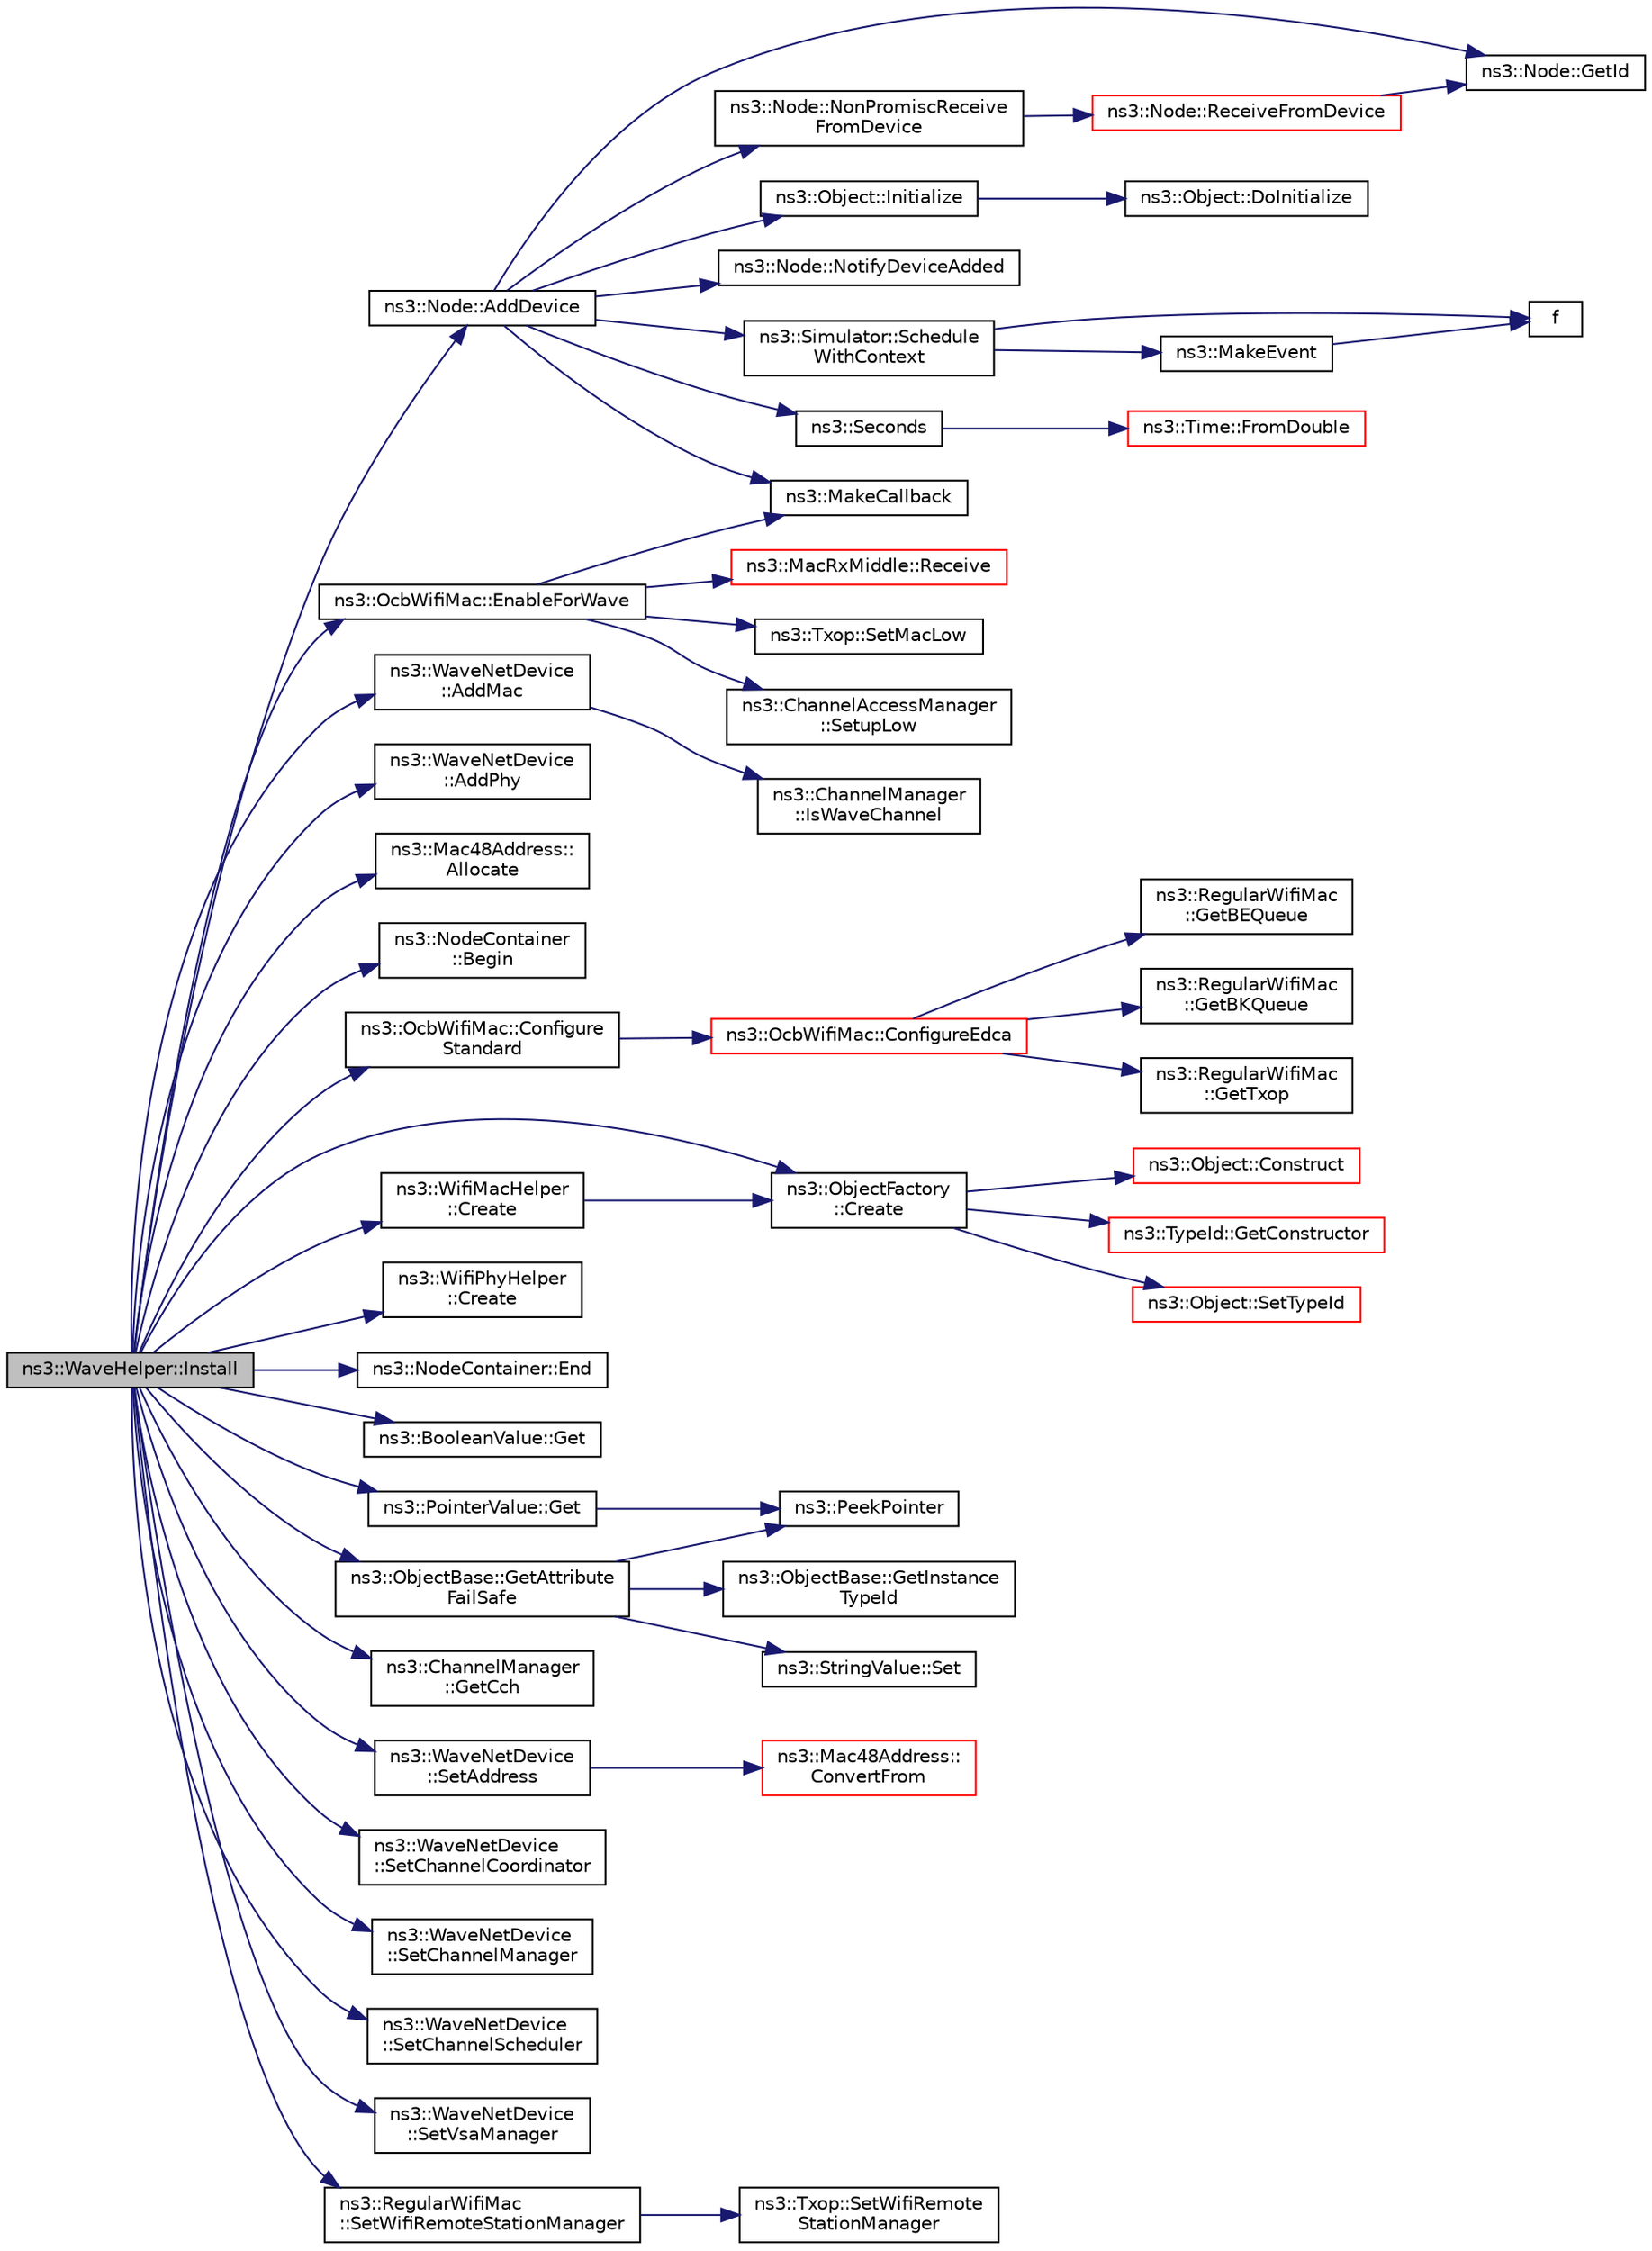 digraph "ns3::WaveHelper::Install"
{
 // LATEX_PDF_SIZE
  edge [fontname="Helvetica",fontsize="10",labelfontname="Helvetica",labelfontsize="10"];
  node [fontname="Helvetica",fontsize="10",shape=record];
  rankdir="LR";
  Node1 [label="ns3::WaveHelper::Install",height=0.2,width=0.4,color="black", fillcolor="grey75", style="filled", fontcolor="black",tooltip=" "];
  Node1 -> Node2 [color="midnightblue",fontsize="10",style="solid",fontname="Helvetica"];
  Node2 [label="ns3::Node::AddDevice",height=0.2,width=0.4,color="black", fillcolor="white", style="filled",URL="$classns3_1_1_node.html#a42ff83ee1d5d1649c770d3f5b62375de",tooltip="Associate a NetDevice to this node."];
  Node2 -> Node3 [color="midnightblue",fontsize="10",style="solid",fontname="Helvetica"];
  Node3 [label="ns3::Node::GetId",height=0.2,width=0.4,color="black", fillcolor="white", style="filled",URL="$classns3_1_1_node.html#a2ed8663077afcb8db519296b0ada6355",tooltip=" "];
  Node2 -> Node4 [color="midnightblue",fontsize="10",style="solid",fontname="Helvetica"];
  Node4 [label="ns3::Object::Initialize",height=0.2,width=0.4,color="black", fillcolor="white", style="filled",URL="$classns3_1_1_object.html#af4411cb29971772fcd09203474a95078",tooltip="Invoke DoInitialize on all Objects aggregated to this one."];
  Node4 -> Node5 [color="midnightblue",fontsize="10",style="solid",fontname="Helvetica"];
  Node5 [label="ns3::Object::DoInitialize",height=0.2,width=0.4,color="black", fillcolor="white", style="filled",URL="$classns3_1_1_object.html#af8482a521433409fb5c7f749398c9dbe",tooltip="Initialize() implementation."];
  Node2 -> Node6 [color="midnightblue",fontsize="10",style="solid",fontname="Helvetica"];
  Node6 [label="ns3::MakeCallback",height=0.2,width=0.4,color="black", fillcolor="white", style="filled",URL="$namespacens3.html#af1dde3c04374147fca0cfe3b0766d664",tooltip="Build Callbacks for class method members which take varying numbers of arguments and potentially retu..."];
  Node2 -> Node7 [color="midnightblue",fontsize="10",style="solid",fontname="Helvetica"];
  Node7 [label="ns3::Node::NonPromiscReceive\lFromDevice",height=0.2,width=0.4,color="black", fillcolor="white", style="filled",URL="$classns3_1_1_node.html#a72ebf5bdc911879511f1e249d471f7e5",tooltip="Receive a packet from a device in non-promiscuous mode."];
  Node7 -> Node8 [color="midnightblue",fontsize="10",style="solid",fontname="Helvetica"];
  Node8 [label="ns3::Node::ReceiveFromDevice",height=0.2,width=0.4,color="red", fillcolor="white", style="filled",URL="$classns3_1_1_node.html#a6cbe61c071c85bb3ba5d4843132cd119",tooltip="Receive a packet from a device."];
  Node8 -> Node3 [color="midnightblue",fontsize="10",style="solid",fontname="Helvetica"];
  Node2 -> Node60 [color="midnightblue",fontsize="10",style="solid",fontname="Helvetica"];
  Node60 [label="ns3::Node::NotifyDeviceAdded",height=0.2,width=0.4,color="black", fillcolor="white", style="filled",URL="$classns3_1_1_node.html#ae85e535c650941f4f8ca6845a9f61e42",tooltip="Notifies all the DeviceAdditionListener about the new device added."];
  Node2 -> Node61 [color="midnightblue",fontsize="10",style="solid",fontname="Helvetica"];
  Node61 [label="ns3::Simulator::Schedule\lWithContext",height=0.2,width=0.4,color="black", fillcolor="white", style="filled",URL="$classns3_1_1_simulator.html#a6801feda0ccf0595cb48d1e962cd40a1",tooltip="Schedule an event with the given context."];
  Node61 -> Node62 [color="midnightblue",fontsize="10",style="solid",fontname="Helvetica"];
  Node62 [label="f",height=0.2,width=0.4,color="black", fillcolor="white", style="filled",URL="$80211b_8c.html#ae7ffc1a8f84fa47a0812b2f2b9627132",tooltip=" "];
  Node61 -> Node63 [color="midnightblue",fontsize="10",style="solid",fontname="Helvetica"];
  Node63 [label="ns3::MakeEvent",height=0.2,width=0.4,color="black", fillcolor="white", style="filled",URL="$group__makeeventfnptr.html#ga289a28a2497c18a9bd299e5e2014094b",tooltip="Make an EventImpl from a function pointer taking varying numbers of arguments."];
  Node63 -> Node62 [color="midnightblue",fontsize="10",style="solid",fontname="Helvetica"];
  Node2 -> Node64 [color="midnightblue",fontsize="10",style="solid",fontname="Helvetica"];
  Node64 [label="ns3::Seconds",height=0.2,width=0.4,color="black", fillcolor="white", style="filled",URL="$group__timecivil.html#ga33c34b816f8ff6628e33d5c8e9713b9e",tooltip="Construct a Time in the indicated unit."];
  Node64 -> Node65 [color="midnightblue",fontsize="10",style="solid",fontname="Helvetica"];
  Node65 [label="ns3::Time::FromDouble",height=0.2,width=0.4,color="red", fillcolor="white", style="filled",URL="$classns3_1_1_time.html#a60e845f4a74e62495b86356afe604cb4",tooltip="Create a Time equal to value in unit unit."];
  Node1 -> Node70 [color="midnightblue",fontsize="10",style="solid",fontname="Helvetica"];
  Node70 [label="ns3::WaveNetDevice\l::AddMac",height=0.2,width=0.4,color="black", fillcolor="white", style="filled",URL="$classns3_1_1_wave_net_device.html#a1c2c9c7feb2a647396934f2b538afd1b",tooltip=" "];
  Node70 -> Node71 [color="midnightblue",fontsize="10",style="solid",fontname="Helvetica"];
  Node71 [label="ns3::ChannelManager\l::IsWaveChannel",height=0.2,width=0.4,color="black", fillcolor="white", style="filled",URL="$classns3_1_1_channel_manager.html#ae06978b638275c7a37ba6505e2104f92",tooltip=" "];
  Node1 -> Node72 [color="midnightblue",fontsize="10",style="solid",fontname="Helvetica"];
  Node72 [label="ns3::WaveNetDevice\l::AddPhy",height=0.2,width=0.4,color="black", fillcolor="white", style="filled",URL="$classns3_1_1_wave_net_device.html#a067a76c0ee75baca3d269038645780da",tooltip=" "];
  Node1 -> Node73 [color="midnightblue",fontsize="10",style="solid",fontname="Helvetica"];
  Node73 [label="ns3::Mac48Address::\lAllocate",height=0.2,width=0.4,color="black", fillcolor="white", style="filled",URL="$classns3_1_1_mac48_address.html#a203b53c035649c0d4881fa1115aa2cdb",tooltip="Allocate a new Mac48Address."];
  Node1 -> Node74 [color="midnightblue",fontsize="10",style="solid",fontname="Helvetica"];
  Node74 [label="ns3::NodeContainer\l::Begin",height=0.2,width=0.4,color="black", fillcolor="white", style="filled",URL="$classns3_1_1_node_container.html#a2bfe1f50688c96e0888b1907e1e2f324",tooltip="Get an iterator which refers to the first Node in the container."];
  Node1 -> Node75 [color="midnightblue",fontsize="10",style="solid",fontname="Helvetica"];
  Node75 [label="ns3::OcbWifiMac::Configure\lStandard",height=0.2,width=0.4,color="black", fillcolor="white", style="filled",URL="$classns3_1_1_ocb_wifi_mac.html#af21336a3b77cc623fdc2b5b703b63dab",tooltip=" "];
  Node75 -> Node76 [color="midnightblue",fontsize="10",style="solid",fontname="Helvetica"];
  Node76 [label="ns3::OcbWifiMac::ConfigureEdca",height=0.2,width=0.4,color="red", fillcolor="white", style="filled",URL="$classns3_1_1_ocb_wifi_mac.html#ac22b6919845bacc7bef4cf6426e95bbd",tooltip=" "];
  Node76 -> Node77 [color="midnightblue",fontsize="10",style="solid",fontname="Helvetica"];
  Node77 [label="ns3::RegularWifiMac\l::GetBEQueue",height=0.2,width=0.4,color="black", fillcolor="white", style="filled",URL="$classns3_1_1_regular_wifi_mac.html#a332d11fec14acefd309b42283fa58c3c",tooltip="Accessor for the AC_BE channel access function."];
  Node76 -> Node78 [color="midnightblue",fontsize="10",style="solid",fontname="Helvetica"];
  Node78 [label="ns3::RegularWifiMac\l::GetBKQueue",height=0.2,width=0.4,color="black", fillcolor="white", style="filled",URL="$classns3_1_1_regular_wifi_mac.html#a54315bf664541f02a2da1b5bb6988c2c",tooltip="Accessor for the AC_BK channel access function."];
  Node76 -> Node79 [color="midnightblue",fontsize="10",style="solid",fontname="Helvetica"];
  Node79 [label="ns3::RegularWifiMac\l::GetTxop",height=0.2,width=0.4,color="black", fillcolor="white", style="filled",URL="$classns3_1_1_regular_wifi_mac.html#a52a3b32f8bb0f861da974315d0ca573a",tooltip="Accessor for the DCF object."];
  Node1 -> Node87 [color="midnightblue",fontsize="10",style="solid",fontname="Helvetica"];
  Node87 [label="ns3::WifiMacHelper\l::Create",height=0.2,width=0.4,color="black", fillcolor="white", style="filled",URL="$classns3_1_1_wifi_mac_helper.html#a66354d7a3bdbaf1c785a32647dabc1f2",tooltip=" "];
  Node87 -> Node12 [color="midnightblue",fontsize="10",style="solid",fontname="Helvetica"];
  Node12 [label="ns3::ObjectFactory\l::Create",height=0.2,width=0.4,color="black", fillcolor="white", style="filled",URL="$classns3_1_1_object_factory.html#a52eda277f4aaab54266134ba48102ad7",tooltip="Create an Object instance of the configured TypeId."];
  Node12 -> Node13 [color="midnightblue",fontsize="10",style="solid",fontname="Helvetica"];
  Node13 [label="ns3::Object::Construct",height=0.2,width=0.4,color="red", fillcolor="white", style="filled",URL="$classns3_1_1_object.html#a636e8411dc5228771f45c9b805d348fa",tooltip="Initialize all member variables registered as Attributes of this TypeId."];
  Node12 -> Node37 [color="midnightblue",fontsize="10",style="solid",fontname="Helvetica"];
  Node37 [label="ns3::TypeId::GetConstructor",height=0.2,width=0.4,color="red", fillcolor="white", style="filled",URL="$classns3_1_1_type_id.html#a66b2628edf921fc88945ec8a8f3a1683",tooltip="Get the constructor callback."];
  Node12 -> Node39 [color="midnightblue",fontsize="10",style="solid",fontname="Helvetica"];
  Node39 [label="ns3::Object::SetTypeId",height=0.2,width=0.4,color="red", fillcolor="white", style="filled",URL="$classns3_1_1_object.html#a19b1ebd8ec8fe404845e665880a6c5ad",tooltip="Set the TypeId of this Object."];
  Node1 -> Node88 [color="midnightblue",fontsize="10",style="solid",fontname="Helvetica"];
  Node88 [label="ns3::WifiPhyHelper\l::Create",height=0.2,width=0.4,color="black", fillcolor="white", style="filled",URL="$classns3_1_1_wifi_phy_helper.html#a0f7f4ce41ebe74cbba4f89bc9a9fec8e",tooltip=" "];
  Node1 -> Node12 [color="midnightblue",fontsize="10",style="solid",fontname="Helvetica"];
  Node1 -> Node89 [color="midnightblue",fontsize="10",style="solid",fontname="Helvetica"];
  Node89 [label="ns3::OcbWifiMac::EnableForWave",height=0.2,width=0.4,color="black", fillcolor="white", style="filled",URL="$classns3_1_1_ocb_wifi_mac.html#a7da6015f1bb04ffbb0974f9c94ccf988",tooltip=" "];
  Node89 -> Node6 [color="midnightblue",fontsize="10",style="solid",fontname="Helvetica"];
  Node89 -> Node90 [color="midnightblue",fontsize="10",style="solid",fontname="Helvetica"];
  Node90 [label="ns3::MacRxMiddle::Receive",height=0.2,width=0.4,color="red", fillcolor="white", style="filled",URL="$classns3_1_1_mac_rx_middle.html#a816ef69ee0b13d326f3f10d4cf3f6603",tooltip="Receive a packet."];
  Node89 -> Node163 [color="midnightblue",fontsize="10",style="solid",fontname="Helvetica"];
  Node163 [label="ns3::Txop::SetMacLow",height=0.2,width=0.4,color="black", fillcolor="white", style="filled",URL="$classns3_1_1_txop.html#ad0d6f0b23a1fd49fe4bbc18b56b51449",tooltip="Set MacLow associated with this Txop."];
  Node89 -> Node164 [color="midnightblue",fontsize="10",style="solid",fontname="Helvetica"];
  Node164 [label="ns3::ChannelAccessManager\l::SetupLow",height=0.2,width=0.4,color="black", fillcolor="white", style="filled",URL="$classns3_1_1_channel_access_manager.html#a10e852440d4131a899b910aff0be32c5",tooltip="Set up listener for MacLow events."];
  Node1 -> Node165 [color="midnightblue",fontsize="10",style="solid",fontname="Helvetica"];
  Node165 [label="ns3::NodeContainer::End",height=0.2,width=0.4,color="black", fillcolor="white", style="filled",URL="$classns3_1_1_node_container.html#a4904853b5d3e86f622a2ef8b4e959e08",tooltip="Get an iterator which indicates past-the-last Node in the container."];
  Node1 -> Node166 [color="midnightblue",fontsize="10",style="solid",fontname="Helvetica"];
  Node166 [label="ns3::BooleanValue::Get",height=0.2,width=0.4,color="black", fillcolor="white", style="filled",URL="$classns3_1_1_boolean_value.html#a9a4461490f9b71d99b07bb73993f0f00",tooltip=" "];
  Node1 -> Node167 [color="midnightblue",fontsize="10",style="solid",fontname="Helvetica"];
  Node167 [label="ns3::PointerValue::Get",height=0.2,width=0.4,color="black", fillcolor="white", style="filled",URL="$classns3_1_1_pointer_value.html#a13334c3a4ada0f439bdad5190a0994c7",tooltip=" "];
  Node167 -> Node159 [color="midnightblue",fontsize="10",style="solid",fontname="Helvetica"];
  Node159 [label="ns3::PeekPointer",height=0.2,width=0.4,color="black", fillcolor="white", style="filled",URL="$namespacens3.html#af2a7557fe9afdd98d8f6f8f6e412cf5a",tooltip=" "];
  Node1 -> Node168 [color="midnightblue",fontsize="10",style="solid",fontname="Helvetica"];
  Node168 [label="ns3::ObjectBase::GetAttribute\lFailSafe",height=0.2,width=0.4,color="black", fillcolor="white", style="filled",URL="$classns3_1_1_object_base.html#a79b981cfd59c1fa1ae62854b975f0a06",tooltip="Get the value of an attribute without raising erros."];
  Node168 -> Node25 [color="midnightblue",fontsize="10",style="solid",fontname="Helvetica"];
  Node25 [label="ns3::ObjectBase::GetInstance\lTypeId",height=0.2,width=0.4,color="black", fillcolor="white", style="filled",URL="$classns3_1_1_object_base.html#abe5b43a6f5b99a92a4c3122db31f06fb",tooltip="Get the most derived TypeId for this Object."];
  Node168 -> Node159 [color="midnightblue",fontsize="10",style="solid",fontname="Helvetica"];
  Node168 -> Node51 [color="midnightblue",fontsize="10",style="solid",fontname="Helvetica"];
  Node51 [label="ns3::StringValue::Set",height=0.2,width=0.4,color="black", fillcolor="white", style="filled",URL="$classns3_1_1_string_value.html#a17693012c6f2c52875e0d631fbf40155",tooltip="Set the value."];
  Node1 -> Node169 [color="midnightblue",fontsize="10",style="solid",fontname="Helvetica"];
  Node169 [label="ns3::ChannelManager\l::GetCch",height=0.2,width=0.4,color="black", fillcolor="white", style="filled",URL="$classns3_1_1_channel_manager.html#adbf5775f7d647b14c14fdcdbb00f67d0",tooltip=" "];
  Node1 -> Node170 [color="midnightblue",fontsize="10",style="solid",fontname="Helvetica"];
  Node170 [label="ns3::WaveNetDevice\l::SetAddress",height=0.2,width=0.4,color="black", fillcolor="white", style="filled",URL="$classns3_1_1_wave_net_device.html#af398bddb4768c86bdd1cb37ca1963eca",tooltip="Set the address of this interface."];
  Node170 -> Node171 [color="midnightblue",fontsize="10",style="solid",fontname="Helvetica"];
  Node171 [label="ns3::Mac48Address::\lConvertFrom",height=0.2,width=0.4,color="red", fillcolor="white", style="filled",URL="$classns3_1_1_mac48_address.html#a911ce13603a9ef837545a032b6523ae4",tooltip=" "];
  Node1 -> Node174 [color="midnightblue",fontsize="10",style="solid",fontname="Helvetica"];
  Node174 [label="ns3::WaveNetDevice\l::SetChannelCoordinator",height=0.2,width=0.4,color="black", fillcolor="white", style="filled",URL="$classns3_1_1_wave_net_device.html#a0bd0431f70e5ea68ae818650b6ff06d8",tooltip=" "];
  Node1 -> Node175 [color="midnightblue",fontsize="10",style="solid",fontname="Helvetica"];
  Node175 [label="ns3::WaveNetDevice\l::SetChannelManager",height=0.2,width=0.4,color="black", fillcolor="white", style="filled",URL="$classns3_1_1_wave_net_device.html#acc72aa6c137e1c78c6e5bc3c19973ef4",tooltip=" "];
  Node1 -> Node176 [color="midnightblue",fontsize="10",style="solid",fontname="Helvetica"];
  Node176 [label="ns3::WaveNetDevice\l::SetChannelScheduler",height=0.2,width=0.4,color="black", fillcolor="white", style="filled",URL="$classns3_1_1_wave_net_device.html#a3aa4f3edcb781fca5306e817315cd31b",tooltip=" "];
  Node1 -> Node177 [color="midnightblue",fontsize="10",style="solid",fontname="Helvetica"];
  Node177 [label="ns3::WaveNetDevice\l::SetVsaManager",height=0.2,width=0.4,color="black", fillcolor="white", style="filled",URL="$classns3_1_1_wave_net_device.html#a67b70adf83f3029059e45b8f99901b9d",tooltip=" "];
  Node1 -> Node178 [color="midnightblue",fontsize="10",style="solid",fontname="Helvetica"];
  Node178 [label="ns3::RegularWifiMac\l::SetWifiRemoteStationManager",height=0.2,width=0.4,color="black", fillcolor="white", style="filled",URL="$classns3_1_1_regular_wifi_mac.html#a2519a6cbda45d3fd449d41c5f889d42b",tooltip=" "];
  Node178 -> Node179 [color="midnightblue",fontsize="10",style="solid",fontname="Helvetica"];
  Node179 [label="ns3::Txop::SetWifiRemote\lStationManager",height=0.2,width=0.4,color="black", fillcolor="white", style="filled",URL="$classns3_1_1_txop.html#ab09fd3520f361609a6eaaa629c0d3259",tooltip="Set WifiRemoteStationsManager this Txop is associated to."];
}
